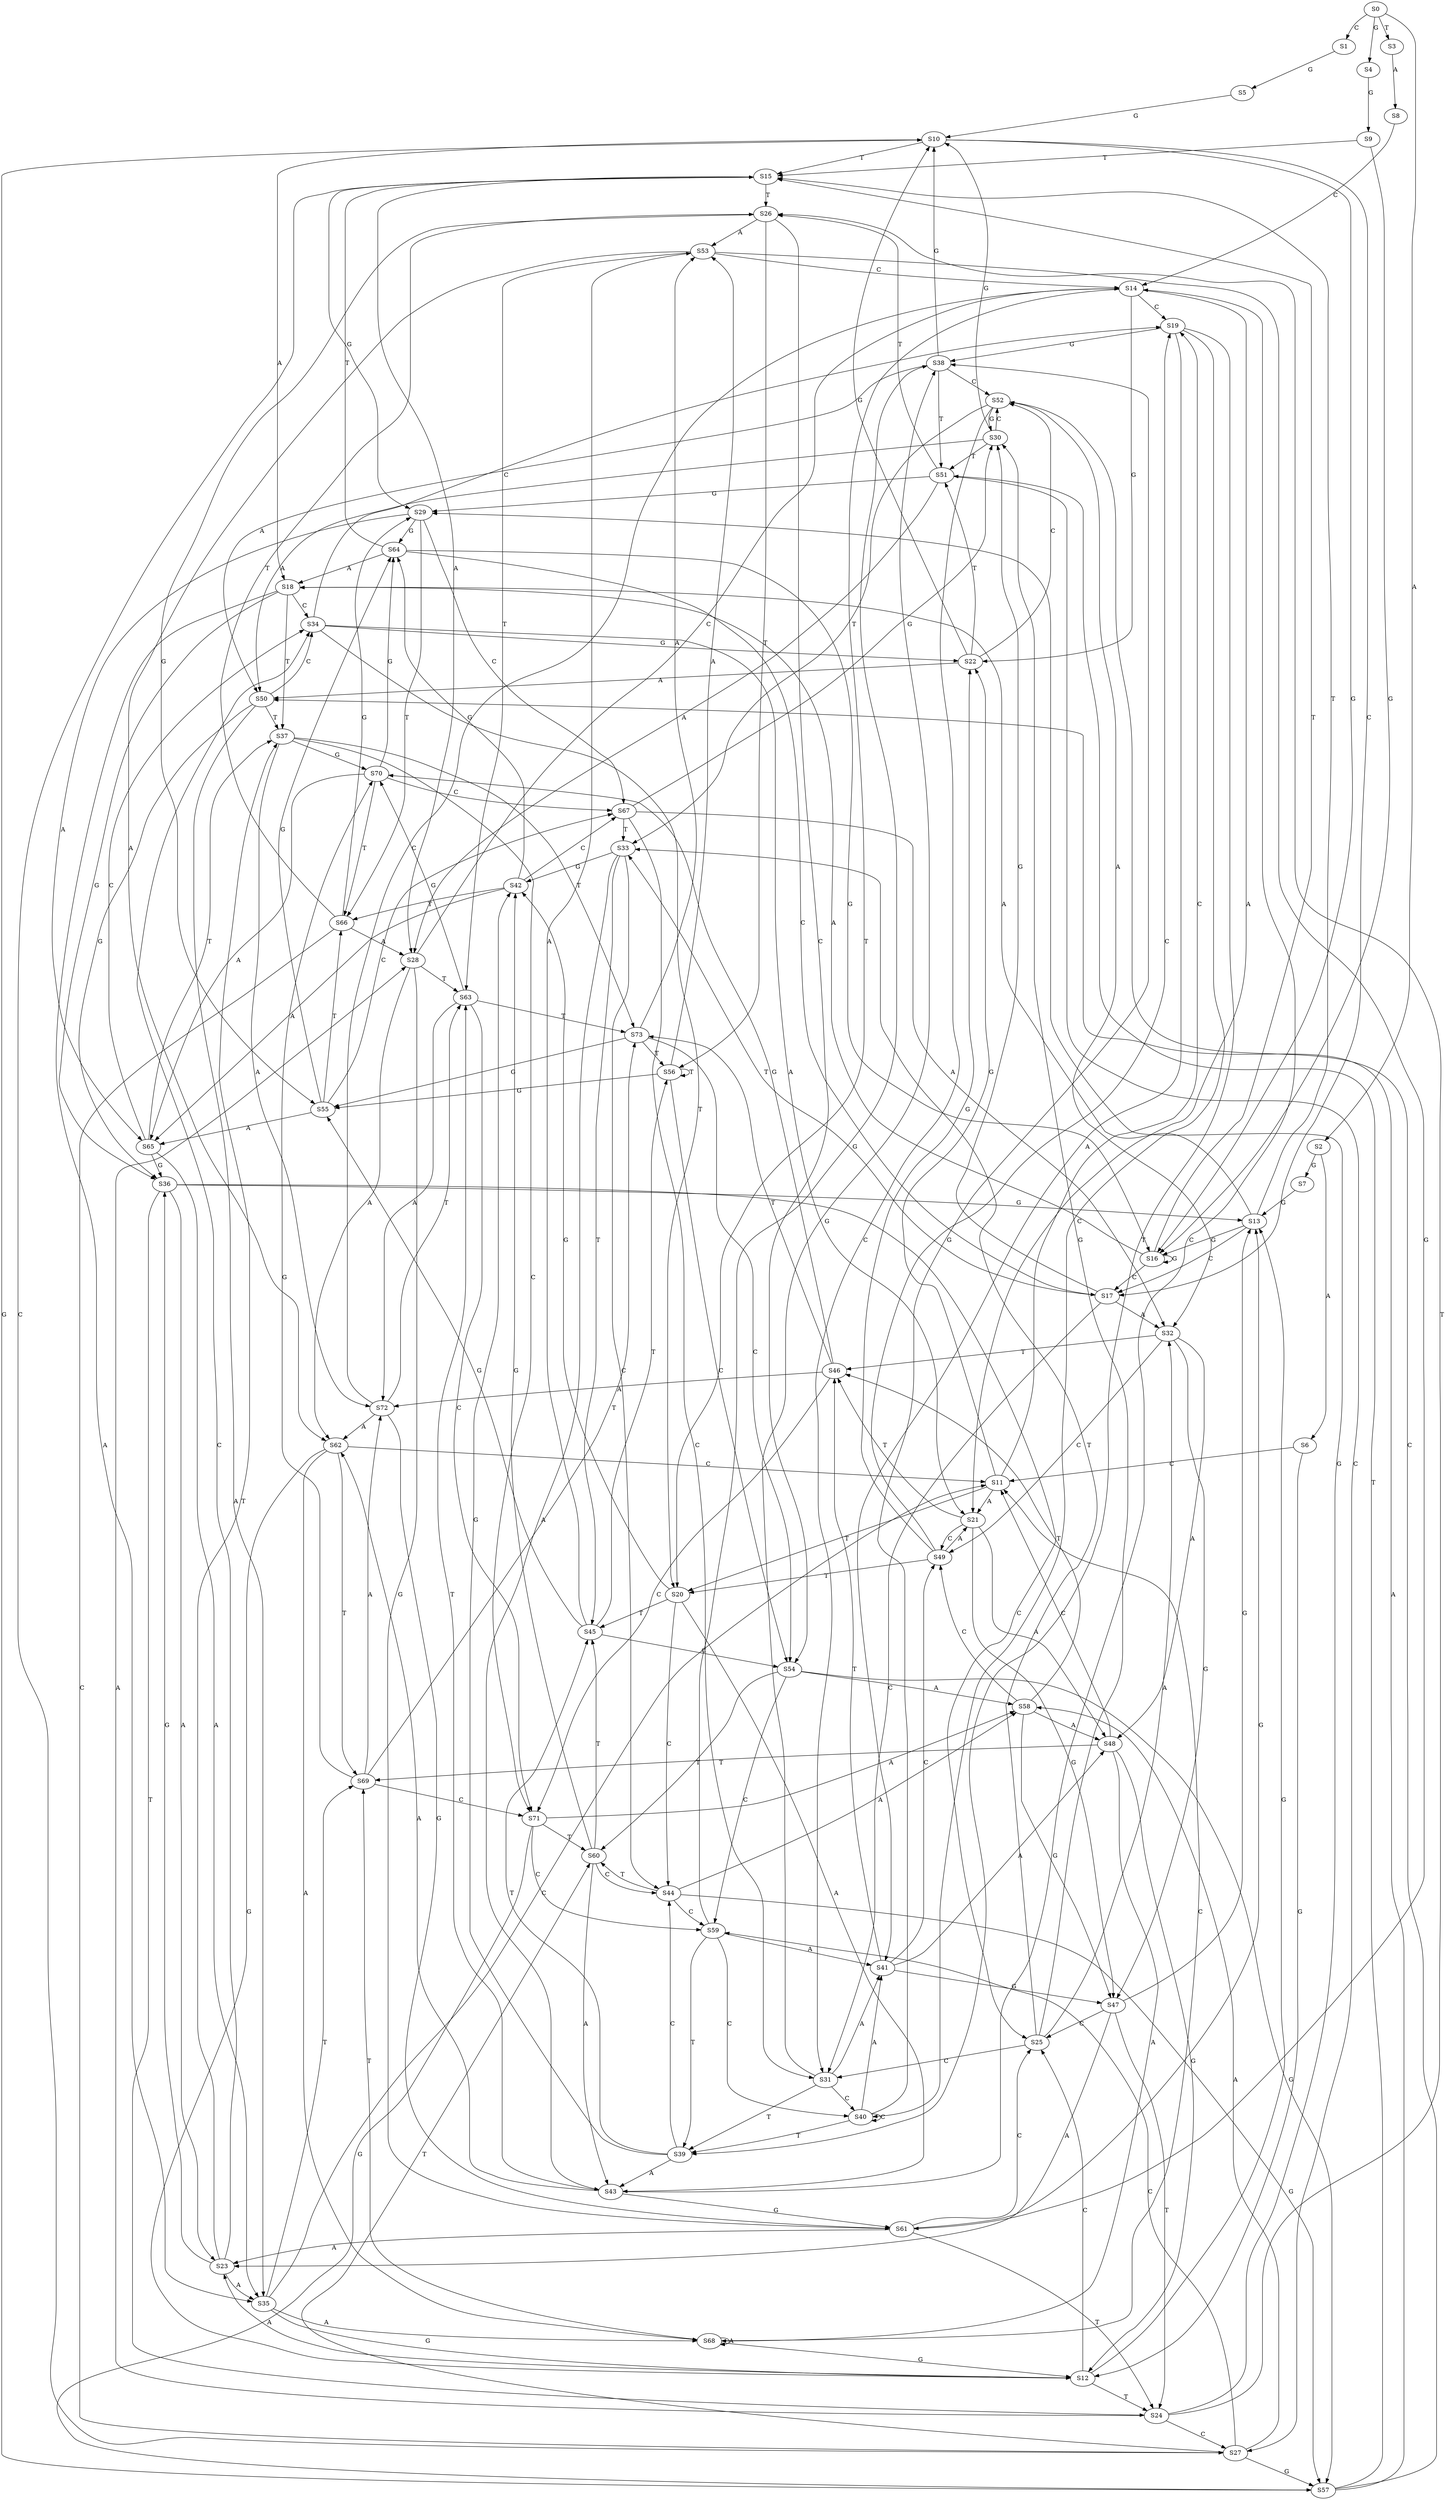 strict digraph  {
	S0 -> S1 [ label = C ];
	S0 -> S2 [ label = A ];
	S0 -> S3 [ label = T ];
	S0 -> S4 [ label = G ];
	S1 -> S5 [ label = G ];
	S2 -> S6 [ label = A ];
	S2 -> S7 [ label = G ];
	S3 -> S8 [ label = A ];
	S4 -> S9 [ label = G ];
	S5 -> S10 [ label = G ];
	S6 -> S11 [ label = C ];
	S6 -> S12 [ label = G ];
	S7 -> S13 [ label = G ];
	S8 -> S14 [ label = C ];
	S9 -> S15 [ label = T ];
	S9 -> S16 [ label = G ];
	S10 -> S15 [ label = T ];
	S10 -> S17 [ label = C ];
	S10 -> S16 [ label = G ];
	S10 -> S18 [ label = A ];
	S11 -> S19 [ label = C ];
	S11 -> S20 [ label = T ];
	S11 -> S21 [ label = A ];
	S11 -> S22 [ label = G ];
	S12 -> S23 [ label = A ];
	S12 -> S13 [ label = G ];
	S12 -> S24 [ label = T ];
	S12 -> S25 [ label = C ];
	S13 -> S15 [ label = T ];
	S13 -> S16 [ label = G ];
	S13 -> S18 [ label = A ];
	S13 -> S17 [ label = C ];
	S14 -> S22 [ label = G ];
	S14 -> S19 [ label = C ];
	S14 -> S21 [ label = A ];
	S14 -> S20 [ label = T ];
	S15 -> S26 [ label = T ];
	S15 -> S27 [ label = C ];
	S15 -> S28 [ label = A ];
	S15 -> S29 [ label = G ];
	S16 -> S18 [ label = A ];
	S16 -> S15 [ label = T ];
	S16 -> S16 [ label = G ];
	S16 -> S17 [ label = C ];
	S17 -> S30 [ label = G ];
	S17 -> S31 [ label = C ];
	S17 -> S32 [ label = A ];
	S17 -> S33 [ label = T ];
	S18 -> S34 [ label = C ];
	S18 -> S35 [ label = A ];
	S18 -> S36 [ label = G ];
	S18 -> S37 [ label = T ];
	S19 -> S38 [ label = G ];
	S19 -> S39 [ label = T ];
	S19 -> S40 [ label = C ];
	S19 -> S41 [ label = A ];
	S20 -> S42 [ label = G ];
	S20 -> S43 [ label = A ];
	S20 -> S44 [ label = C ];
	S20 -> S45 [ label = T ];
	S21 -> S46 [ label = T ];
	S21 -> S47 [ label = G ];
	S21 -> S48 [ label = A ];
	S21 -> S49 [ label = C ];
	S22 -> S50 [ label = A ];
	S22 -> S10 [ label = G ];
	S22 -> S51 [ label = T ];
	S22 -> S52 [ label = C ];
	S23 -> S34 [ label = C ];
	S23 -> S36 [ label = G ];
	S23 -> S35 [ label = A ];
	S23 -> S37 [ label = T ];
	S24 -> S27 [ label = C ];
	S24 -> S28 [ label = A ];
	S24 -> S26 [ label = T ];
	S24 -> S29 [ label = G ];
	S25 -> S31 [ label = C ];
	S25 -> S32 [ label = A ];
	S25 -> S30 [ label = G ];
	S25 -> S33 [ label = T ];
	S26 -> S53 [ label = A ];
	S26 -> S54 [ label = C ];
	S26 -> S55 [ label = G ];
	S26 -> S56 [ label = T ];
	S27 -> S57 [ label = G ];
	S27 -> S58 [ label = A ];
	S27 -> S59 [ label = C ];
	S27 -> S60 [ label = T ];
	S28 -> S61 [ label = G ];
	S28 -> S14 [ label = C ];
	S28 -> S62 [ label = A ];
	S28 -> S63 [ label = T ];
	S29 -> S64 [ label = G ];
	S29 -> S65 [ label = A ];
	S29 -> S66 [ label = T ];
	S29 -> S67 [ label = C ];
	S30 -> S10 [ label = G ];
	S30 -> S50 [ label = A ];
	S30 -> S52 [ label = C ];
	S30 -> S51 [ label = T ];
	S31 -> S40 [ label = C ];
	S31 -> S41 [ label = A ];
	S31 -> S38 [ label = G ];
	S31 -> S39 [ label = T ];
	S32 -> S47 [ label = G ];
	S32 -> S46 [ label = T ];
	S32 -> S49 [ label = C ];
	S32 -> S48 [ label = A ];
	S33 -> S45 [ label = T ];
	S33 -> S43 [ label = A ];
	S33 -> S42 [ label = G ];
	S33 -> S44 [ label = C ];
	S34 -> S19 [ label = C ];
	S34 -> S22 [ label = G ];
	S34 -> S20 [ label = T ];
	S34 -> S21 [ label = A ];
	S35 -> S12 [ label = G ];
	S35 -> S68 [ label = A ];
	S35 -> S11 [ label = C ];
	S35 -> S69 [ label = T ];
	S36 -> S13 [ label = G ];
	S36 -> S24 [ label = T ];
	S36 -> S25 [ label = C ];
	S36 -> S23 [ label = A ];
	S37 -> S70 [ label = G ];
	S37 -> S71 [ label = C ];
	S37 -> S72 [ label = A ];
	S37 -> S73 [ label = T ];
	S38 -> S52 [ label = C ];
	S38 -> S51 [ label = T ];
	S38 -> S10 [ label = G ];
	S38 -> S50 [ label = A ];
	S39 -> S42 [ label = G ];
	S39 -> S45 [ label = T ];
	S39 -> S43 [ label = A ];
	S39 -> S44 [ label = C ];
	S40 -> S39 [ label = T ];
	S40 -> S38 [ label = G ];
	S40 -> S40 [ label = C ];
	S40 -> S41 [ label = A ];
	S41 -> S46 [ label = T ];
	S41 -> S49 [ label = C ];
	S41 -> S47 [ label = G ];
	S41 -> S48 [ label = A ];
	S42 -> S64 [ label = G ];
	S42 -> S67 [ label = C ];
	S42 -> S66 [ label = T ];
	S42 -> S65 [ label = A ];
	S43 -> S61 [ label = G ];
	S43 -> S14 [ label = C ];
	S43 -> S63 [ label = T ];
	S43 -> S62 [ label = A ];
	S44 -> S60 [ label = T ];
	S44 -> S57 [ label = G ];
	S44 -> S58 [ label = A ];
	S44 -> S59 [ label = C ];
	S45 -> S54 [ label = C ];
	S45 -> S55 [ label = G ];
	S45 -> S53 [ label = A ];
	S45 -> S56 [ label = T ];
	S46 -> S71 [ label = C ];
	S46 -> S70 [ label = G ];
	S46 -> S73 [ label = T ];
	S46 -> S72 [ label = A ];
	S47 -> S13 [ label = G ];
	S47 -> S23 [ label = A ];
	S47 -> S24 [ label = T ];
	S47 -> S25 [ label = C ];
	S48 -> S68 [ label = A ];
	S48 -> S12 [ label = G ];
	S48 -> S69 [ label = T ];
	S48 -> S11 [ label = C ];
	S49 -> S20 [ label = T ];
	S49 -> S19 [ label = C ];
	S49 -> S22 [ label = G ];
	S49 -> S21 [ label = A ];
	S50 -> S34 [ label = C ];
	S50 -> S35 [ label = A ];
	S50 -> S36 [ label = G ];
	S50 -> S37 [ label = T ];
	S51 -> S28 [ label = A ];
	S51 -> S29 [ label = G ];
	S51 -> S26 [ label = T ];
	S51 -> S27 [ label = C ];
	S52 -> S33 [ label = T ];
	S52 -> S30 [ label = G ];
	S52 -> S31 [ label = C ];
	S52 -> S32 [ label = A ];
	S53 -> S61 [ label = G ];
	S53 -> S14 [ label = C ];
	S53 -> S62 [ label = A ];
	S53 -> S63 [ label = T ];
	S54 -> S59 [ label = C ];
	S54 -> S58 [ label = A ];
	S54 -> S57 [ label = G ];
	S54 -> S60 [ label = T ];
	S55 -> S64 [ label = G ];
	S55 -> S67 [ label = C ];
	S55 -> S65 [ label = A ];
	S55 -> S66 [ label = T ];
	S56 -> S55 [ label = G ];
	S56 -> S56 [ label = T ];
	S56 -> S54 [ label = C ];
	S56 -> S53 [ label = A ];
	S57 -> S10 [ label = G ];
	S57 -> S52 [ label = C ];
	S57 -> S51 [ label = T ];
	S57 -> S50 [ label = A ];
	S58 -> S48 [ label = A ];
	S58 -> S47 [ label = G ];
	S58 -> S46 [ label = T ];
	S58 -> S49 [ label = C ];
	S59 -> S39 [ label = T ];
	S59 -> S40 [ label = C ];
	S59 -> S38 [ label = G ];
	S59 -> S41 [ label = A ];
	S60 -> S43 [ label = A ];
	S60 -> S44 [ label = C ];
	S60 -> S42 [ label = G ];
	S60 -> S45 [ label = T ];
	S61 -> S25 [ label = C ];
	S61 -> S24 [ label = T ];
	S61 -> S23 [ label = A ];
	S61 -> S13 [ label = G ];
	S62 -> S11 [ label = C ];
	S62 -> S68 [ label = A ];
	S62 -> S69 [ label = T ];
	S62 -> S12 [ label = G ];
	S63 -> S72 [ label = A ];
	S63 -> S70 [ label = G ];
	S63 -> S73 [ label = T ];
	S63 -> S71 [ label = C ];
	S64 -> S17 [ label = C ];
	S64 -> S18 [ label = A ];
	S64 -> S16 [ label = G ];
	S64 -> S15 [ label = T ];
	S65 -> S36 [ label = G ];
	S65 -> S35 [ label = A ];
	S65 -> S34 [ label = C ];
	S65 -> S37 [ label = T ];
	S66 -> S26 [ label = T ];
	S66 -> S27 [ label = C ];
	S66 -> S29 [ label = G ];
	S66 -> S28 [ label = A ];
	S67 -> S30 [ label = G ];
	S67 -> S33 [ label = T ];
	S67 -> S31 [ label = C ];
	S67 -> S32 [ label = A ];
	S68 -> S69 [ label = T ];
	S68 -> S12 [ label = G ];
	S68 -> S11 [ label = C ];
	S68 -> S68 [ label = A ];
	S69 -> S72 [ label = A ];
	S69 -> S70 [ label = G ];
	S69 -> S73 [ label = T ];
	S69 -> S71 [ label = C ];
	S70 -> S65 [ label = A ];
	S70 -> S66 [ label = T ];
	S70 -> S64 [ label = G ];
	S70 -> S67 [ label = C ];
	S71 -> S59 [ label = C ];
	S71 -> S60 [ label = T ];
	S71 -> S57 [ label = G ];
	S71 -> S58 [ label = A ];
	S72 -> S61 [ label = G ];
	S72 -> S62 [ label = A ];
	S72 -> S14 [ label = C ];
	S72 -> S63 [ label = T ];
	S73 -> S54 [ label = C ];
	S73 -> S53 [ label = A ];
	S73 -> S56 [ label = T ];
	S73 -> S55 [ label = G ];
}
